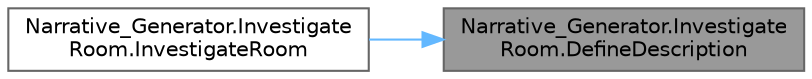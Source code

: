 digraph "Narrative_Generator.InvestigateRoom.DefineDescription"
{
 // LATEX_PDF_SIZE
  bgcolor="transparent";
  edge [fontname=Helvetica,fontsize=10,labelfontname=Helvetica,labelfontsize=10];
  node [fontname=Helvetica,fontsize=10,shape=box,height=0.2,width=0.4];
  rankdir="RL";
  Node1 [label="Narrative_Generator.Investigate\lRoom.DefineDescription",height=0.2,width=0.4,color="gray40", fillcolor="grey60", style="filled", fontcolor="black",tooltip="A method that creates a description of the action."];
  Node1 -> Node2 [dir="back",color="steelblue1",style="solid"];
  Node2 [label="Narrative_Generator.Investigate\lRoom.InvestigateRoom",height=0.2,width=0.4,color="grey40", fillcolor="white", style="filled",URL="$class_narrative___generator_1_1_investigate_room.html#ab249c158343e451d30cb91bf88e6b5a3",tooltip="A constructor based only on the state of the story world."];
}
